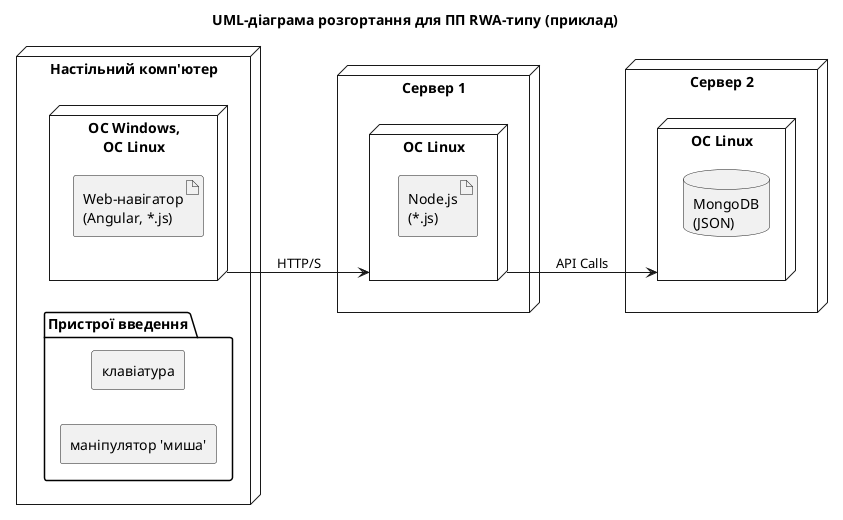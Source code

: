 @startuml
title "UML-діаграма розгортання для ПП RWA-типу (приклад)"

skinparam nodeStyle rectangle
skinparam shadowing false
left to right direction

node "Настільний комп'ютер" as pc {
  node "OC Windows,\nOC Linux" as pcOS {
    artifact "Web-навігатор\n(Angular, *.js)" as webNavigator
  }
  folder "Пристрої введення" as pcDevices {
    rectangle "клавіатура" as keyboard
    rectangle "маніпулятор 'миша'" as mouse
  }
}

node "Сервер 1" as server1 {
  node "OC Linux" as srv1OS {
    artifact "Node.js\n(*.js)" as nodejs
  }
}

node "Сервер 2" as server2 {
  node "OC Linux" as srv2OS {
    database "MongoDB\n(JSON)" as dbMongo
  }
}

pcOS --> srv1OS : HTTP/S
srv1OS --> srv2OS : API Calls
@enduml